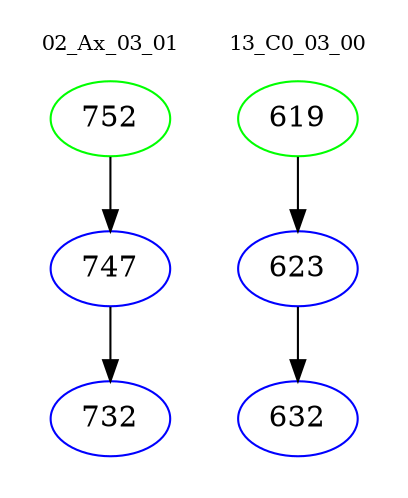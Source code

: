 digraph{
subgraph cluster_0 {
color = white
label = "02_Ax_03_01";
fontsize=10;
T0_752 [label="752", color="green"]
T0_752 -> T0_747 [color="black"]
T0_747 [label="747", color="blue"]
T0_747 -> T0_732 [color="black"]
T0_732 [label="732", color="blue"]
}
subgraph cluster_1 {
color = white
label = "13_C0_03_00";
fontsize=10;
T1_619 [label="619", color="green"]
T1_619 -> T1_623 [color="black"]
T1_623 [label="623", color="blue"]
T1_623 -> T1_632 [color="black"]
T1_632 [label="632", color="blue"]
}
}
